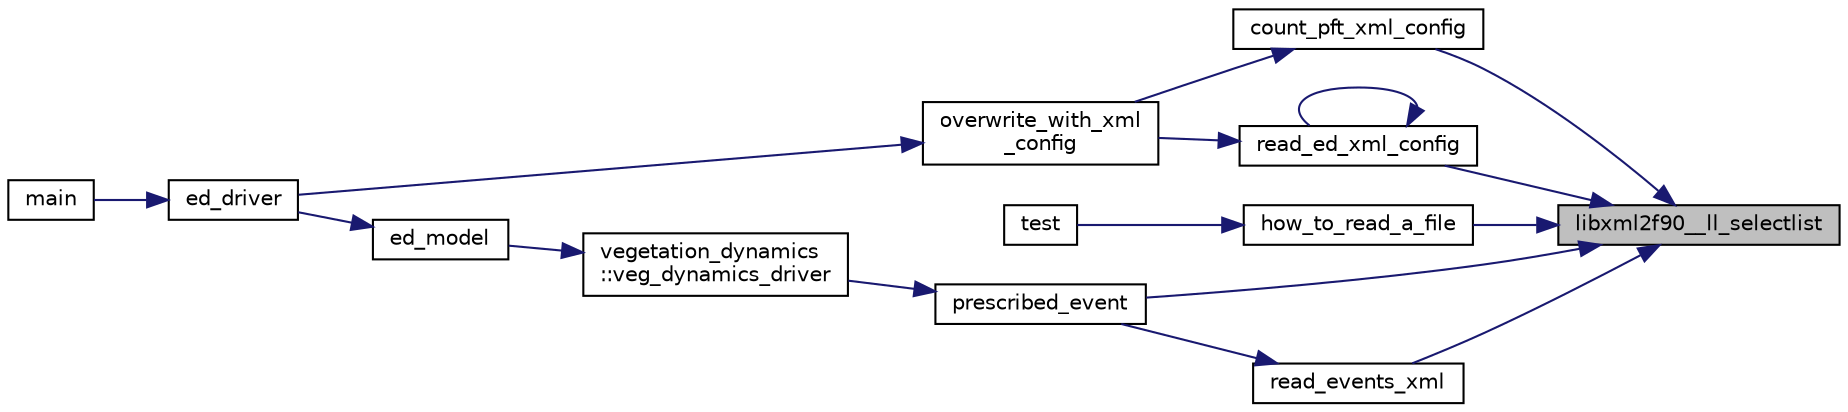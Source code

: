 digraph "libxml2f90__ll_selectlist"
{
 // LATEX_PDF_SIZE
  edge [fontname="Helvetica",fontsize="10",labelfontname="Helvetica",labelfontsize="10"];
  node [fontname="Helvetica",fontsize="10",shape=record];
  rankdir="RL";
  Node1 [label="libxml2f90__ll_selectlist",height=0.2,width=0.4,color="black", fillcolor="grey75", style="filled", fontcolor="black",tooltip=" "];
  Node1 -> Node2 [dir="back",color="midnightblue",fontsize="10",style="solid"];
  Node2 [label="count_pft_xml_config",height=0.2,width=0.4,color="black", fillcolor="white", style="filled",URL="$ed__xml__config_8f90.html#a86b17f0ea1e5298fb9d4747819cf4f10",tooltip=" "];
  Node2 -> Node3 [dir="back",color="midnightblue",fontsize="10",style="solid"];
  Node3 [label="overwrite_with_xml\l_config",height=0.2,width=0.4,color="black", fillcolor="white", style="filled",URL="$ed__params_8f90.html#a2c0c887700d85a5be6fbd26b071c8da6",tooltip=" "];
  Node3 -> Node4 [dir="back",color="midnightblue",fontsize="10",style="solid"];
  Node4 [label="ed_driver",height=0.2,width=0.4,color="black", fillcolor="white", style="filled",URL="$ed__driver_8_f90.html#a5706bd8bee60960fe8166de1870e47da",tooltip=" "];
  Node4 -> Node5 [dir="back",color="midnightblue",fontsize="10",style="solid"];
  Node5 [label="main",height=0.2,width=0.4,color="black", fillcolor="white", style="filled",URL="$edmain_8_f90.html#a8ec2266d83cd6c0b762cbcbc92c0af3d",tooltip=" "];
  Node1 -> Node6 [dir="back",color="midnightblue",fontsize="10",style="solid"];
  Node6 [label="how_to_read_a_file",height=0.2,width=0.4,color="black", fillcolor="white", style="filled",URL="$libxml2f90_8f90__pp_8f90.html#a5522c3c4e981b0b62e1ddd6f3d77ba44",tooltip=" "];
  Node6 -> Node7 [dir="back",color="midnightblue",fontsize="10",style="solid"];
  Node7 [label="test",height=0.2,width=0.4,color="black", fillcolor="white", style="filled",URL="$libxml2f90_8f90__pp_8f90.html#a538115974c74d38b05d3ff4d4aa7d712",tooltip=" "];
  Node1 -> Node8 [dir="back",color="midnightblue",fontsize="10",style="solid"];
  Node8 [label="prescribed_event",height=0.2,width=0.4,color="black", fillcolor="white", style="filled",URL="$events_8f90.html#ad9f17e2da07d80a0734f81d8b2e27d25",tooltip=" "];
  Node8 -> Node9 [dir="back",color="midnightblue",fontsize="10",style="solid"];
  Node9 [label="vegetation_dynamics\l::veg_dynamics_driver",height=0.2,width=0.4,color="black", fillcolor="white", style="filled",URL="$namespacevegetation__dynamics.html#ac0aac7ba29275bab000373bd850a36e6",tooltip=" "];
  Node9 -> Node10 [dir="back",color="midnightblue",fontsize="10",style="solid"];
  Node10 [label="ed_model",height=0.2,width=0.4,color="black", fillcolor="white", style="filled",URL="$ed__model_8_f90.html#a9804b9ca3fcb1b4e17171d786d50c32c",tooltip="Begins, updates, and outputs results from ecosystem simulation."];
  Node10 -> Node4 [dir="back",color="midnightblue",fontsize="10",style="solid"];
  Node1 -> Node11 [dir="back",color="midnightblue",fontsize="10",style="solid"];
  Node11 [label="read_ed_xml_config",height=0.2,width=0.4,color="black", fillcolor="white", style="filled",URL="$ed__xml__config_8f90.html#accb60513f4c46e691fcd1f96c1e9df36",tooltip=" "];
  Node11 -> Node3 [dir="back",color="midnightblue",fontsize="10",style="solid"];
  Node11 -> Node11 [dir="back",color="midnightblue",fontsize="10",style="solid"];
  Node1 -> Node12 [dir="back",color="midnightblue",fontsize="10",style="solid"];
  Node12 [label="read_events_xml",height=0.2,width=0.4,color="black", fillcolor="white", style="filled",URL="$events_8f90.html#a88f99ba09eb95b65d497f6bd8bddaa65",tooltip=" "];
  Node12 -> Node8 [dir="back",color="midnightblue",fontsize="10",style="solid"];
}
